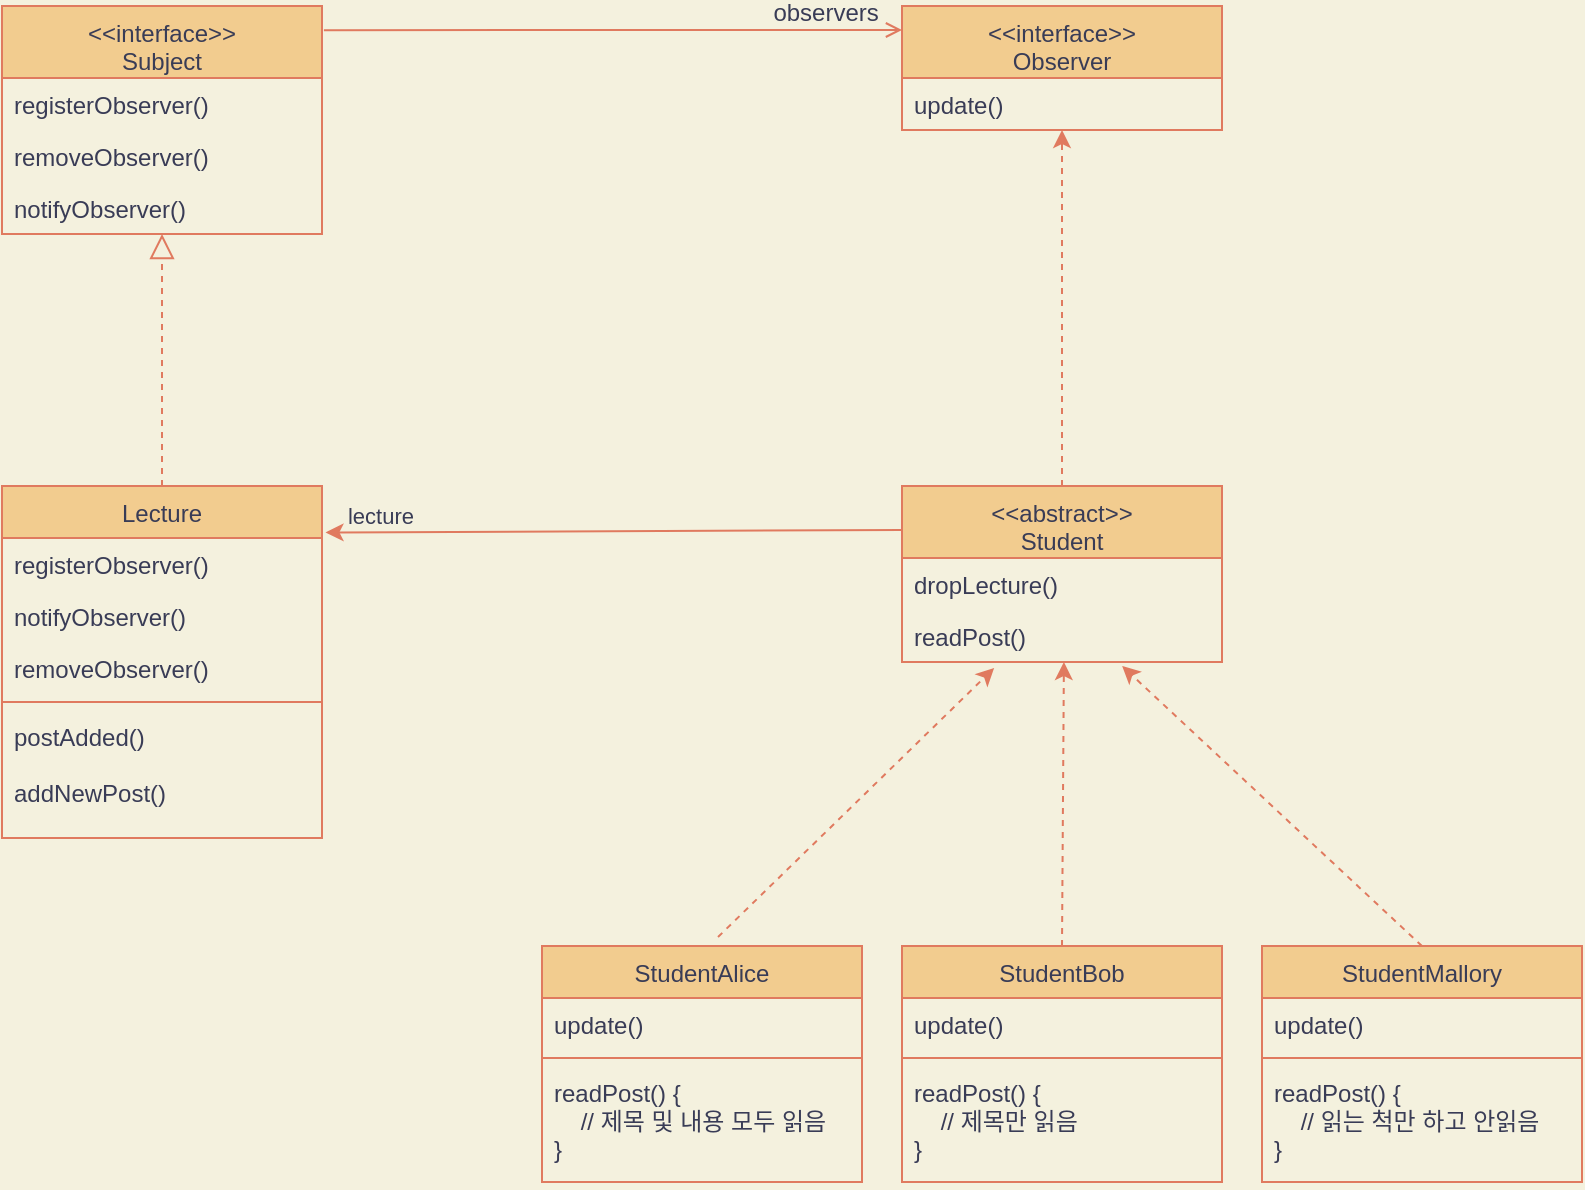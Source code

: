 <mxfile>
    <diagram id="C5RBs43oDa-KdzZeNtuy" name="op1">
        <mxGraphModel dx="1116" dy="828" grid="1" gridSize="20" guides="1" tooltips="1" connect="1" arrows="1" fold="1" page="1" pageScale="1" pageWidth="1169" pageHeight="827" background="#F4F1DE" math="0" shadow="0">
            <root>
                <mxCell id="WIyWlLk6GJQsqaUBKTNV-0"/>
                <mxCell id="WIyWlLk6GJQsqaUBKTNV-1" parent="WIyWlLk6GJQsqaUBKTNV-0"/>
                <mxCell id="zkfFHV4jXpPFQw0GAbJ--0" value="&lt;&lt;interface&gt;&gt;&#10;Subject" style="swimlane;fontStyle=0;align=center;verticalAlign=top;childLayout=stackLayout;horizontal=1;startSize=36;horizontalStack=0;resizeParent=1;resizeLast=0;collapsible=1;marginBottom=0;shadow=0;strokeWidth=1;fillColor=#F2CC8F;strokeColor=#E07A5F;fontColor=#393C56;" parent="WIyWlLk6GJQsqaUBKTNV-1" vertex="1">
                    <mxGeometry x="190" y="124" width="160" height="114" as="geometry">
                        <mxRectangle x="230" y="140" width="160" height="26" as="alternateBounds"/>
                    </mxGeometry>
                </mxCell>
                <mxCell id="zkfFHV4jXpPFQw0GAbJ--1" value="registerObserver()" style="text;align=left;verticalAlign=top;spacingLeft=4;spacingRight=4;overflow=hidden;rotatable=0;points=[[0,0.5],[1,0.5]];portConstraint=eastwest;fontColor=#393C56;" parent="zkfFHV4jXpPFQw0GAbJ--0" vertex="1">
                    <mxGeometry y="36" width="160" height="26" as="geometry"/>
                </mxCell>
                <mxCell id="zkfFHV4jXpPFQw0GAbJ--2" value="removeObserver()" style="text;align=left;verticalAlign=top;spacingLeft=4;spacingRight=4;overflow=hidden;rotatable=0;points=[[0,0.5],[1,0.5]];portConstraint=eastwest;shadow=0;html=0;fontColor=#393C56;" parent="zkfFHV4jXpPFQw0GAbJ--0" vertex="1">
                    <mxGeometry y="62" width="160" height="26" as="geometry"/>
                </mxCell>
                <mxCell id="zkfFHV4jXpPFQw0GAbJ--3" value="notifyObserver()" style="text;align=left;verticalAlign=top;spacingLeft=4;spacingRight=4;overflow=hidden;rotatable=0;points=[[0,0.5],[1,0.5]];portConstraint=eastwest;shadow=0;html=0;fontColor=#393C56;" parent="zkfFHV4jXpPFQw0GAbJ--0" vertex="1">
                    <mxGeometry y="88" width="160" height="26" as="geometry"/>
                </mxCell>
                <mxCell id="zkfFHV4jXpPFQw0GAbJ--6" value="Lecture" style="swimlane;fontStyle=0;align=center;verticalAlign=top;childLayout=stackLayout;horizontal=1;startSize=26;horizontalStack=0;resizeParent=1;resizeLast=0;collapsible=1;marginBottom=0;shadow=0;strokeWidth=1;fillColor=#F2CC8F;strokeColor=#E07A5F;fontColor=#393C56;" parent="WIyWlLk6GJQsqaUBKTNV-1" vertex="1">
                    <mxGeometry x="190" y="364" width="160" height="176" as="geometry">
                        <mxRectangle x="120" y="360" width="160" height="26" as="alternateBounds"/>
                    </mxGeometry>
                </mxCell>
                <mxCell id="6" value="registerObserver()" style="text;align=left;verticalAlign=top;spacingLeft=4;spacingRight=4;overflow=hidden;rotatable=0;points=[[0,0.5],[1,0.5]];portConstraint=eastwest;fontColor=#393C56;" parent="zkfFHV4jXpPFQw0GAbJ--6" vertex="1">
                    <mxGeometry y="26" width="160" height="26" as="geometry"/>
                </mxCell>
                <mxCell id="8" value="notifyObserver()" style="text;align=left;verticalAlign=top;spacingLeft=4;spacingRight=4;overflow=hidden;rotatable=0;points=[[0,0.5],[1,0.5]];portConstraint=eastwest;shadow=0;html=0;fontColor=#393C56;" parent="zkfFHV4jXpPFQw0GAbJ--6" vertex="1">
                    <mxGeometry y="52" width="160" height="26" as="geometry"/>
                </mxCell>
                <mxCell id="7" value="removeObserver()" style="text;align=left;verticalAlign=top;spacingLeft=4;spacingRight=4;overflow=hidden;rotatable=0;points=[[0,0.5],[1,0.5]];portConstraint=eastwest;shadow=0;html=0;fontColor=#393C56;" parent="zkfFHV4jXpPFQw0GAbJ--6" vertex="1">
                    <mxGeometry y="78" width="160" height="26" as="geometry"/>
                </mxCell>
                <mxCell id="9" value="" style="line;html=1;strokeWidth=1;align=left;verticalAlign=middle;spacingTop=-1;spacingLeft=3;spacingRight=3;rotatable=0;labelPosition=right;points=[];portConstraint=eastwest;labelBackgroundColor=#F4F1DE;fillColor=#F2CC8F;strokeColor=#E07A5F;fontColor=#393C56;" parent="zkfFHV4jXpPFQw0GAbJ--6" vertex="1">
                    <mxGeometry y="104" width="160" height="8" as="geometry"/>
                </mxCell>
                <mxCell id="zkfFHV4jXpPFQw0GAbJ--8" value="postAdded()" style="text;align=left;verticalAlign=top;spacingLeft=4;spacingRight=4;overflow=hidden;rotatable=0;points=[[0,0.5],[1,0.5]];portConstraint=eastwest;shadow=0;html=0;fontColor=#393C56;" parent="zkfFHV4jXpPFQw0GAbJ--6" vertex="1">
                    <mxGeometry y="112" width="160" height="28" as="geometry"/>
                </mxCell>
                <mxCell id="zkfFHV4jXpPFQw0GAbJ--7" value="addNewPost()" style="text;align=left;verticalAlign=top;spacingLeft=4;spacingRight=4;overflow=hidden;rotatable=0;points=[[0,0.5],[1,0.5]];portConstraint=eastwest;fontColor=#393C56;" parent="zkfFHV4jXpPFQw0GAbJ--6" vertex="1">
                    <mxGeometry y="140" width="160" height="26" as="geometry"/>
                </mxCell>
                <mxCell id="zkfFHV4jXpPFQw0GAbJ--12" value="" style="endArrow=block;endSize=10;endFill=0;shadow=0;strokeWidth=1;edgeStyle=elbowEdgeStyle;elbow=vertical;dashed=1;labelBackgroundColor=#F4F1DE;strokeColor=#E07A5F;fontColor=#393C56;" parent="WIyWlLk6GJQsqaUBKTNV-1" source="zkfFHV4jXpPFQw0GAbJ--6" target="zkfFHV4jXpPFQw0GAbJ--0" edge="1">
                    <mxGeometry width="160" relative="1" as="geometry">
                        <mxPoint x="170" y="207" as="sourcePoint"/>
                        <mxPoint x="170" y="207" as="targetPoint"/>
                    </mxGeometry>
                </mxCell>
                <mxCell id="zkfFHV4jXpPFQw0GAbJ--17" value="&lt;&lt;interface&gt;&gt;&#10;Observer" style="swimlane;fontStyle=0;align=center;verticalAlign=top;childLayout=stackLayout;horizontal=1;startSize=36;horizontalStack=0;resizeParent=1;resizeLast=0;collapsible=1;marginBottom=0;shadow=0;strokeWidth=1;fillColor=#F2CC8F;strokeColor=#E07A5F;fontColor=#393C56;" parent="WIyWlLk6GJQsqaUBKTNV-1" vertex="1">
                    <mxGeometry x="640" y="124" width="160" height="62" as="geometry">
                        <mxRectangle x="550" y="140" width="160" height="26" as="alternateBounds"/>
                    </mxGeometry>
                </mxCell>
                <mxCell id="zkfFHV4jXpPFQw0GAbJ--18" value="update()" style="text;align=left;verticalAlign=top;spacingLeft=4;spacingRight=4;overflow=hidden;rotatable=0;points=[[0,0.5],[1,0.5]];portConstraint=eastwest;fontColor=#393C56;" parent="zkfFHV4jXpPFQw0GAbJ--17" vertex="1">
                    <mxGeometry y="36" width="160" height="26" as="geometry"/>
                </mxCell>
                <mxCell id="zkfFHV4jXpPFQw0GAbJ--26" value="" style="endArrow=open;shadow=0;strokeWidth=1;endFill=1;edgeStyle=elbowEdgeStyle;elbow=vertical;exitX=1.006;exitY=0.106;exitDx=0;exitDy=0;exitPerimeter=0;labelBackgroundColor=#F4F1DE;strokeColor=#E07A5F;fontColor=#393C56;" parent="WIyWlLk6GJQsqaUBKTNV-1" source="zkfFHV4jXpPFQw0GAbJ--0" target="zkfFHV4jXpPFQw0GAbJ--17" edge="1">
                    <mxGeometry x="0.5" y="41" relative="1" as="geometry">
                        <mxPoint x="231" y="144" as="sourcePoint"/>
                        <mxPoint x="390" y="196" as="targetPoint"/>
                        <mxPoint x="-40" y="32" as="offset"/>
                    </mxGeometry>
                </mxCell>
                <mxCell id="zkfFHV4jXpPFQw0GAbJ--28" value="observers" style="resizable=0;align=right;verticalAlign=bottom;labelBackgroundColor=none;fontSize=12;fillColor=#F2CC8F;strokeColor=#E07A5F;fontColor=#393C56;" parent="zkfFHV4jXpPFQw0GAbJ--26" connectable="0" vertex="1">
                    <mxGeometry x="1" relative="1" as="geometry">
                        <mxPoint x="-10" as="offset"/>
                    </mxGeometry>
                </mxCell>
                <mxCell id="12" value="&lt;&lt;abstract&gt;&gt;&#10;Student" style="swimlane;fontStyle=0;align=center;verticalAlign=top;childLayout=stackLayout;horizontal=1;startSize=36;horizontalStack=0;resizeParent=1;resizeLast=0;collapsible=1;marginBottom=0;shadow=0;strokeWidth=1;fillColor=#F2CC8F;strokeColor=#E07A5F;fontColor=#393C56;" parent="WIyWlLk6GJQsqaUBKTNV-1" vertex="1">
                    <mxGeometry x="640" y="364" width="160" height="88" as="geometry">
                        <mxRectangle x="550" y="140" width="160" height="26" as="alternateBounds"/>
                    </mxGeometry>
                </mxCell>
                <mxCell id="13" value="dropLecture()" style="text;align=left;verticalAlign=top;spacingLeft=4;spacingRight=4;overflow=hidden;rotatable=0;points=[[0,0.5],[1,0.5]];portConstraint=eastwest;fontColor=#393C56;" parent="12" vertex="1">
                    <mxGeometry y="36" width="160" height="26" as="geometry"/>
                </mxCell>
                <mxCell id="19" value="readPost()" style="text;align=left;verticalAlign=top;spacingLeft=4;spacingRight=4;overflow=hidden;rotatable=0;points=[[0,0.5],[1,0.5]];portConstraint=eastwest;fontColor=#393C56;" parent="12" vertex="1">
                    <mxGeometry y="62" width="160" height="26" as="geometry"/>
                </mxCell>
                <mxCell id="18" value="" style="endArrow=classic;html=1;exitX=0.5;exitY=0;exitDx=0;exitDy=0;dashed=1;labelBackgroundColor=#F4F1DE;strokeColor=#E07A5F;fontColor=#393C56;" parent="WIyWlLk6GJQsqaUBKTNV-1" source="12" target="zkfFHV4jXpPFQw0GAbJ--18" edge="1">
                    <mxGeometry width="50" height="50" relative="1" as="geometry">
                        <mxPoint x="510" y="434" as="sourcePoint"/>
                        <mxPoint x="550" y="384" as="targetPoint"/>
                    </mxGeometry>
                </mxCell>
                <mxCell id="20" value="StudentBob" style="swimlane;fontStyle=0;align=center;verticalAlign=top;childLayout=stackLayout;horizontal=1;startSize=26;horizontalStack=0;resizeParent=1;resizeLast=0;collapsible=1;marginBottom=0;shadow=0;strokeWidth=1;fillColor=#F2CC8F;strokeColor=#E07A5F;fontColor=#393C56;" parent="WIyWlLk6GJQsqaUBKTNV-1" vertex="1">
                    <mxGeometry x="640" y="594" width="160" height="118" as="geometry">
                        <mxRectangle x="550" y="140" width="160" height="26" as="alternateBounds"/>
                    </mxGeometry>
                </mxCell>
                <mxCell id="21" value="update()" style="text;align=left;verticalAlign=top;spacingLeft=4;spacingRight=4;overflow=hidden;rotatable=0;points=[[0,0.5],[1,0.5]];portConstraint=eastwest;fontColor=#393C56;" parent="20" vertex="1">
                    <mxGeometry y="26" width="160" height="26" as="geometry"/>
                </mxCell>
                <mxCell id="ek2UGgpGjRStzFi7qlnH-37" value="" style="line;html=1;strokeWidth=1;align=left;verticalAlign=middle;spacingTop=-1;spacingLeft=3;spacingRight=3;rotatable=0;labelPosition=right;points=[];portConstraint=eastwest;labelBackgroundColor=#F4F1DE;fillColor=#F2CC8F;strokeColor=#E07A5F;fontColor=#393C56;" parent="20" vertex="1">
                    <mxGeometry y="52" width="160" height="8" as="geometry"/>
                </mxCell>
                <mxCell id="22" value="readPost() {&#10;    // 제목만 읽음&#10;}" style="text;align=left;verticalAlign=top;spacingLeft=4;spacingRight=4;overflow=hidden;rotatable=0;points=[[0,0.5],[1,0.5]];portConstraint=eastwest;fontColor=#393C56;" parent="20" vertex="1">
                    <mxGeometry y="60" width="160" height="58" as="geometry"/>
                </mxCell>
                <mxCell id="23" value="StudentAlice" style="swimlane;fontStyle=0;align=center;verticalAlign=top;childLayout=stackLayout;horizontal=1;startSize=26;horizontalStack=0;resizeParent=1;resizeLast=0;collapsible=1;marginBottom=0;shadow=0;strokeWidth=1;fillColor=#F2CC8F;strokeColor=#E07A5F;fontColor=#393C56;" parent="WIyWlLk6GJQsqaUBKTNV-1" vertex="1">
                    <mxGeometry x="460" y="594" width="160" height="118" as="geometry">
                        <mxRectangle x="550" y="140" width="160" height="26" as="alternateBounds"/>
                    </mxGeometry>
                </mxCell>
                <mxCell id="24" value="update()" style="text;align=left;verticalAlign=top;spacingLeft=4;spacingRight=4;overflow=hidden;rotatable=0;points=[[0,0.5],[1,0.5]];portConstraint=eastwest;fontColor=#393C56;" parent="23" vertex="1">
                    <mxGeometry y="26" width="160" height="26" as="geometry"/>
                </mxCell>
                <mxCell id="ek2UGgpGjRStzFi7qlnH-36" value="" style="line;html=1;strokeWidth=1;align=left;verticalAlign=middle;spacingTop=-1;spacingLeft=3;spacingRight=3;rotatable=0;labelPosition=right;points=[];portConstraint=eastwest;labelBackgroundColor=#F4F1DE;fillColor=#F2CC8F;strokeColor=#E07A5F;fontColor=#393C56;" parent="23" vertex="1">
                    <mxGeometry y="52" width="160" height="8" as="geometry"/>
                </mxCell>
                <mxCell id="25" value="readPost() {&#10;    // 제목 및 내용 모두 읽음&#10;}" style="text;align=left;verticalAlign=top;spacingLeft=4;spacingRight=4;overflow=hidden;rotatable=0;points=[[0,0.5],[1,0.5]];portConstraint=eastwest;fontColor=#393C56;" parent="23" vertex="1">
                    <mxGeometry y="60" width="160" height="58" as="geometry"/>
                </mxCell>
                <mxCell id="26" value="StudentMallory" style="swimlane;fontStyle=0;align=center;verticalAlign=top;childLayout=stackLayout;horizontal=1;startSize=26;horizontalStack=0;resizeParent=1;resizeLast=0;collapsible=1;marginBottom=0;shadow=0;strokeWidth=1;fillColor=#F2CC8F;strokeColor=#E07A5F;fontColor=#393C56;" parent="WIyWlLk6GJQsqaUBKTNV-1" vertex="1">
                    <mxGeometry x="820" y="594" width="160" height="118" as="geometry">
                        <mxRectangle x="550" y="140" width="160" height="26" as="alternateBounds"/>
                    </mxGeometry>
                </mxCell>
                <mxCell id="27" value="update()" style="text;align=left;verticalAlign=top;spacingLeft=4;spacingRight=4;overflow=hidden;rotatable=0;points=[[0,0.5],[1,0.5]];portConstraint=eastwest;fontColor=#393C56;" parent="26" vertex="1">
                    <mxGeometry y="26" width="160" height="26" as="geometry"/>
                </mxCell>
                <mxCell id="ek2UGgpGjRStzFi7qlnH-38" value="" style="line;html=1;strokeWidth=1;align=left;verticalAlign=middle;spacingTop=-1;spacingLeft=3;spacingRight=3;rotatable=0;labelPosition=right;points=[];portConstraint=eastwest;labelBackgroundColor=#F4F1DE;fillColor=#F2CC8F;strokeColor=#E07A5F;fontColor=#393C56;" parent="26" vertex="1">
                    <mxGeometry y="52" width="160" height="8" as="geometry"/>
                </mxCell>
                <mxCell id="28" value="readPost() {&#10;    // 읽는 척만 하고 안읽음&#10;}" style="text;align=left;verticalAlign=top;spacingLeft=4;spacingRight=4;overflow=hidden;rotatable=0;points=[[0,0.5],[1,0.5]];portConstraint=eastwest;fontColor=#393C56;" parent="26" vertex="1">
                    <mxGeometry y="60" width="160" height="58" as="geometry"/>
                </mxCell>
                <mxCell id="29" value="" style="endArrow=classic;html=1;exitX=0.55;exitY=-0.038;exitDx=0;exitDy=0;dashed=1;entryX=0.288;entryY=1.115;entryDx=0;entryDy=0;entryPerimeter=0;exitPerimeter=0;labelBackgroundColor=#F4F1DE;strokeColor=#E07A5F;fontColor=#393C56;" parent="WIyWlLk6GJQsqaUBKTNV-1" source="23" target="19" edge="1">
                    <mxGeometry width="50" height="50" relative="1" as="geometry">
                        <mxPoint x="730" y="238" as="sourcePoint"/>
                        <mxPoint x="730" y="186" as="targetPoint"/>
                    </mxGeometry>
                </mxCell>
                <mxCell id="30" value="" style="endArrow=classic;html=1;exitX=0.5;exitY=0;exitDx=0;exitDy=0;dashed=1;entryX=0.506;entryY=1;entryDx=0;entryDy=0;entryPerimeter=0;labelBackgroundColor=#F4F1DE;strokeColor=#E07A5F;fontColor=#393C56;" parent="WIyWlLk6GJQsqaUBKTNV-1" source="20" target="19" edge="1">
                    <mxGeometry width="50" height="50" relative="1" as="geometry">
                        <mxPoint x="558" y="401.036" as="sourcePoint"/>
                        <mxPoint x="710" y="354" as="targetPoint"/>
                    </mxGeometry>
                </mxCell>
                <mxCell id="31" value="" style="endArrow=classic;html=1;exitX=0.5;exitY=0;exitDx=0;exitDy=0;dashed=1;entryX=0.688;entryY=1.077;entryDx=0;entryDy=0;entryPerimeter=0;labelBackgroundColor=#F4F1DE;strokeColor=#E07A5F;fontColor=#393C56;" parent="WIyWlLk6GJQsqaUBKTNV-1" source="26" target="19" edge="1">
                    <mxGeometry width="50" height="50" relative="1" as="geometry">
                        <mxPoint x="730" y="393.996" as="sourcePoint"/>
                        <mxPoint x="868.08" y="311.95" as="targetPoint"/>
                    </mxGeometry>
                </mxCell>
                <mxCell id="36" value="lecture" style="endArrow=classic;html=1;exitX=0;exitY=0.25;exitDx=0;exitDy=0;entryX=1.011;entryY=0.132;entryDx=0;entryDy=0;entryPerimeter=0;labelBackgroundColor=#F4F1DE;strokeColor=#E07A5F;fontColor=#393C56;" parent="WIyWlLk6GJQsqaUBKTNV-1" source="12" target="zkfFHV4jXpPFQw0GAbJ--6" edge="1">
                    <mxGeometry x="0.812" y="-8" width="50" height="50" relative="1" as="geometry">
                        <mxPoint x="515" y="414" as="sourcePoint"/>
                        <mxPoint x="400" y="384" as="targetPoint"/>
                        <mxPoint as="offset"/>
                    </mxGeometry>
                </mxCell>
            </root>
        </mxGraphModel>
    </diagram>
    <diagram id="BtEI4iAultIYuXnvLnr5" name="op2">
        <mxGraphModel dx="1116" dy="828" grid="1" gridSize="20" guides="1" tooltips="1" connect="1" arrows="1" fold="1" page="1" pageScale="1" pageWidth="1169" pageHeight="827" background="#F4F1DE" math="0" shadow="0">
            <root>
                <mxCell id="YBCZdcRhZ_f7jCjPwHEH-0"/>
                <mxCell id="YBCZdcRhZ_f7jCjPwHEH-1" parent="YBCZdcRhZ_f7jCjPwHEH-0"/>
                <mxCell id="bU1tPg2YoFCti1Te3YLf-0" value="&lt;&lt;interface&gt;&gt;&#10;Subject" style="swimlane;fontStyle=0;align=center;verticalAlign=top;childLayout=stackLayout;horizontal=1;startSize=36;horizontalStack=0;resizeParent=1;resizeLast=0;collapsible=1;marginBottom=0;rounded=0;shadow=0;strokeWidth=1;fillColor=#F2CC8F;strokeColor=#E07A5F;fontColor=#393C56;" parent="YBCZdcRhZ_f7jCjPwHEH-1" vertex="1">
                    <mxGeometry x="280" y="224" width="160" height="114" as="geometry">
                        <mxRectangle x="230" y="140" width="160" height="26" as="alternateBounds"/>
                    </mxGeometry>
                </mxCell>
                <mxCell id="bU1tPg2YoFCti1Te3YLf-1" value="registerObserver()" style="text;align=left;verticalAlign=top;spacingLeft=4;spacingRight=4;overflow=hidden;rotatable=0;points=[[0,0.5],[1,0.5]];portConstraint=eastwest;fontColor=#393C56;" parent="bU1tPg2YoFCti1Te3YLf-0" vertex="1">
                    <mxGeometry y="36" width="160" height="26" as="geometry"/>
                </mxCell>
                <mxCell id="bU1tPg2YoFCti1Te3YLf-2" value="removeObserver()" style="text;align=left;verticalAlign=top;spacingLeft=4;spacingRight=4;overflow=hidden;rotatable=0;points=[[0,0.5],[1,0.5]];portConstraint=eastwest;rounded=0;shadow=0;html=0;fontColor=#393C56;" parent="bU1tPg2YoFCti1Te3YLf-0" vertex="1">
                    <mxGeometry y="62" width="160" height="26" as="geometry"/>
                </mxCell>
                <mxCell id="bU1tPg2YoFCti1Te3YLf-3" value="notifyObserver()" style="text;align=left;verticalAlign=top;spacingLeft=4;spacingRight=4;overflow=hidden;rotatable=0;points=[[0,0.5],[1,0.5]];portConstraint=eastwest;rounded=0;shadow=0;html=0;fontColor=#393C56;" parent="bU1tPg2YoFCti1Te3YLf-0" vertex="1">
                    <mxGeometry y="88" width="160" height="26" as="geometry"/>
                </mxCell>
                <mxCell id="bU1tPg2YoFCti1Te3YLf-4" value="Store" style="swimlane;fontStyle=0;align=center;verticalAlign=top;childLayout=stackLayout;horizontal=1;startSize=26;horizontalStack=0;resizeParent=1;resizeLast=0;collapsible=1;marginBottom=0;rounded=0;shadow=0;strokeWidth=1;fillColor=#F2CC8F;strokeColor=#E07A5F;fontColor=#393C56;" parent="YBCZdcRhZ_f7jCjPwHEH-1" vertex="1">
                    <mxGeometry x="280" y="464" width="160" height="140" as="geometry">
                        <mxRectangle x="120" y="360" width="160" height="26" as="alternateBounds"/>
                    </mxGeometry>
                </mxCell>
                <mxCell id="bU1tPg2YoFCti1Te3YLf-5" value="registerObserver()" style="text;align=left;verticalAlign=top;spacingLeft=4;spacingRight=4;overflow=hidden;rotatable=0;points=[[0,0.5],[1,0.5]];portConstraint=eastwest;fontColor=#393C56;" parent="bU1tPg2YoFCti1Te3YLf-4" vertex="1">
                    <mxGeometry y="26" width="160" height="26" as="geometry"/>
                </mxCell>
                <mxCell id="bU1tPg2YoFCti1Te3YLf-6" value="notifyObserver()" style="text;align=left;verticalAlign=top;spacingLeft=4;spacingRight=4;overflow=hidden;rotatable=0;points=[[0,0.5],[1,0.5]];portConstraint=eastwest;rounded=0;shadow=0;html=0;fontColor=#393C56;" parent="bU1tPg2YoFCti1Te3YLf-4" vertex="1">
                    <mxGeometry y="52" width="160" height="26" as="geometry"/>
                </mxCell>
                <mxCell id="bU1tPg2YoFCti1Te3YLf-7" value="removeObserver()" style="text;align=left;verticalAlign=top;spacingLeft=4;spacingRight=4;overflow=hidden;rotatable=0;points=[[0,0.5],[1,0.5]];portConstraint=eastwest;rounded=0;shadow=0;html=0;fontColor=#393C56;" parent="bU1tPg2YoFCti1Te3YLf-4" vertex="1">
                    <mxGeometry y="78" width="160" height="26" as="geometry"/>
                </mxCell>
                <mxCell id="bU1tPg2YoFCti1Te3YLf-8" value="" style="line;html=1;strokeWidth=1;align=left;verticalAlign=middle;spacingTop=-1;spacingLeft=3;spacingRight=3;rotatable=0;labelPosition=right;points=[];portConstraint=eastwest;labelBackgroundColor=#F4F1DE;fillColor=#F2CC8F;strokeColor=#E07A5F;fontColor=#393C56;" parent="bU1tPg2YoFCti1Te3YLf-4" vertex="1">
                    <mxGeometry y="104" width="160" height="8" as="geometry"/>
                </mxCell>
                <mxCell id="bU1tPg2YoFCti1Te3YLf-9" value="enterCustomer()" style="text;align=left;verticalAlign=top;spacingLeft=4;spacingRight=4;overflow=hidden;rotatable=0;points=[[0,0.5],[1,0.5]];portConstraint=eastwest;rounded=0;shadow=0;html=0;fontColor=#393C56;" parent="bU1tPg2YoFCti1Te3YLf-4" vertex="1">
                    <mxGeometry y="112" width="160" height="28" as="geometry"/>
                </mxCell>
                <mxCell id="bU1tPg2YoFCti1Te3YLf-14" value="" style="endArrow=block;endSize=10;endFill=0;shadow=0;strokeWidth=1;rounded=0;edgeStyle=elbowEdgeStyle;elbow=vertical;dashed=1;labelBackgroundColor=#F4F1DE;strokeColor=#E07A5F;fontColor=#393C56;" parent="YBCZdcRhZ_f7jCjPwHEH-1" source="bU1tPg2YoFCti1Te3YLf-4" target="bU1tPg2YoFCti1Te3YLf-0" edge="1">
                    <mxGeometry width="160" relative="1" as="geometry">
                        <mxPoint x="260" y="307" as="sourcePoint"/>
                        <mxPoint x="260" y="307" as="targetPoint"/>
                    </mxGeometry>
                </mxCell>
                <mxCell id="bU1tPg2YoFCti1Te3YLf-15" value="&lt;&lt;interface&gt;&gt;&#10;Observer" style="swimlane;fontStyle=0;align=center;verticalAlign=top;childLayout=stackLayout;horizontal=1;startSize=36;horizontalStack=0;resizeParent=1;resizeLast=0;collapsible=1;marginBottom=0;rounded=0;shadow=0;strokeWidth=1;fillColor=#F2CC8F;strokeColor=#E07A5F;fontColor=#393C56;" parent="YBCZdcRhZ_f7jCjPwHEH-1" vertex="1">
                    <mxGeometry x="730" y="224" width="160" height="62" as="geometry">
                        <mxRectangle x="550" y="140" width="160" height="26" as="alternateBounds"/>
                    </mxGeometry>
                </mxCell>
                <mxCell id="bU1tPg2YoFCti1Te3YLf-16" value="update()" style="text;align=left;verticalAlign=top;spacingLeft=4;spacingRight=4;overflow=hidden;rotatable=0;points=[[0,0.5],[1,0.5]];portConstraint=eastwest;fontColor=#393C56;" parent="bU1tPg2YoFCti1Te3YLf-15" vertex="1">
                    <mxGeometry y="36" width="160" height="26" as="geometry"/>
                </mxCell>
                <mxCell id="bU1tPg2YoFCti1Te3YLf-17" value="" style="endArrow=open;shadow=0;strokeWidth=1;rounded=0;endFill=1;edgeStyle=elbowEdgeStyle;elbow=vertical;exitX=1.006;exitY=0.106;exitDx=0;exitDy=0;exitPerimeter=0;labelBackgroundColor=#F4F1DE;strokeColor=#E07A5F;fontColor=#393C56;" parent="YBCZdcRhZ_f7jCjPwHEH-1" source="bU1tPg2YoFCti1Te3YLf-0" target="bU1tPg2YoFCti1Te3YLf-15" edge="1">
                    <mxGeometry x="0.5" y="41" relative="1" as="geometry">
                        <mxPoint x="321" y="244" as="sourcePoint"/>
                        <mxPoint x="480" y="296" as="targetPoint"/>
                        <mxPoint x="-40" y="32" as="offset"/>
                    </mxGeometry>
                </mxCell>
                <mxCell id="bU1tPg2YoFCti1Te3YLf-18" value="observers" style="resizable=0;align=right;verticalAlign=bottom;labelBackgroundColor=none;fontSize=12;fillColor=#F2CC8F;strokeColor=#E07A5F;fontColor=#393C56;" parent="bU1tPg2YoFCti1Te3YLf-17" connectable="0" vertex="1">
                    <mxGeometry x="1" relative="1" as="geometry">
                        <mxPoint x="-10" as="offset"/>
                    </mxGeometry>
                </mxCell>
                <mxCell id="bU1tPg2YoFCti1Te3YLf-19" value="Customer" style="swimlane;fontStyle=0;align=center;verticalAlign=top;childLayout=stackLayout;horizontal=1;startSize=26;horizontalStack=0;resizeParent=1;resizeLast=0;collapsible=1;marginBottom=0;rounded=0;shadow=0;strokeWidth=1;fillColor=#F2CC8F;strokeColor=#E07A5F;fontColor=#393C56;" parent="YBCZdcRhZ_f7jCjPwHEH-1" vertex="1">
                    <mxGeometry x="730" y="464" width="160" height="86" as="geometry">
                        <mxRectangle x="550" y="140" width="160" height="26" as="alternateBounds"/>
                    </mxGeometry>
                </mxCell>
                <mxCell id="bU1tPg2YoFCti1Te3YLf-20" value="update()" style="text;align=left;verticalAlign=top;spacingLeft=4;spacingRight=4;overflow=hidden;rotatable=0;points=[[0,0.5],[1,0.5]];portConstraint=eastwest;fontColor=#393C56;" parent="bU1tPg2YoFCti1Te3YLf-19" vertex="1">
                    <mxGeometry y="26" width="160" height="26" as="geometry"/>
                </mxCell>
                <mxCell id="yV30AqQBoeMvUeNBzkMe-0" value="" style="line;html=1;strokeWidth=1;align=left;verticalAlign=middle;spacingTop=-1;spacingLeft=3;spacingRight=3;rotatable=0;labelPosition=right;points=[];portConstraint=eastwest;labelBackgroundColor=#F4F1DE;fillColor=#F2CC8F;strokeColor=#E07A5F;fontColor=#393C56;" parent="bU1tPg2YoFCti1Te3YLf-19" vertex="1">
                    <mxGeometry y="52" width="160" height="8" as="geometry"/>
                </mxCell>
                <mxCell id="bU1tPg2YoFCti1Te3YLf-21" value="leave()" style="text;align=left;verticalAlign=top;spacingLeft=4;spacingRight=4;overflow=hidden;rotatable=0;points=[[0,0.5],[1,0.5]];portConstraint=eastwest;fontColor=#393C56;" parent="bU1tPg2YoFCti1Te3YLf-19" vertex="1">
                    <mxGeometry y="60" width="160" height="26" as="geometry"/>
                </mxCell>
                <mxCell id="bU1tPg2YoFCti1Te3YLf-22" value="" style="endArrow=classic;html=1;exitX=0.5;exitY=0;exitDx=0;exitDy=0;dashed=1;labelBackgroundColor=#F4F1DE;strokeColor=#E07A5F;fontColor=#393C56;" parent="YBCZdcRhZ_f7jCjPwHEH-1" source="bU1tPg2YoFCti1Te3YLf-19" target="bU1tPg2YoFCti1Te3YLf-16" edge="1">
                    <mxGeometry width="50" height="50" relative="1" as="geometry">
                        <mxPoint x="600" y="534" as="sourcePoint"/>
                        <mxPoint x="640" y="484" as="targetPoint"/>
                    </mxGeometry>
                </mxCell>
                <mxCell id="bU1tPg2YoFCti1Te3YLf-35" value="store" style="endArrow=classic;html=1;exitX=0;exitY=0.25;exitDx=0;exitDy=0;entryX=1.011;entryY=-0.154;entryDx=0;entryDy=0;entryPerimeter=0;labelBackgroundColor=#F4F1DE;strokeColor=#E07A5F;fontColor=#393C56;" parent="YBCZdcRhZ_f7jCjPwHEH-1" source="bU1tPg2YoFCti1Te3YLf-19" target="bU1tPg2YoFCti1Te3YLf-5" edge="1">
                    <mxGeometry x="0.812" y="-8" width="50" height="50" relative="1" as="geometry">
                        <mxPoint x="605" y="514" as="sourcePoint"/>
                        <mxPoint x="550" y="503" as="targetPoint"/>
                        <mxPoint as="offset"/>
                    </mxGeometry>
                </mxCell>
            </root>
        </mxGraphModel>
    </diagram>
    <diagram id="94dkFkkVl1nu_RTFgs4r" name="op3">
        <mxGraphModel dx="1116" dy="828" grid="1" gridSize="20" guides="1" tooltips="1" connect="1" arrows="1" fold="1" page="1" pageScale="1" pageWidth="1169" pageHeight="827" background="#F4F1DE" math="0" shadow="0">
            <root>
                <mxCell id="nGjl42E726yRRJJ6nhOr-0"/>
                <mxCell id="nGjl42E726yRRJJ6nhOr-1" parent="nGjl42E726yRRJJ6nhOr-0"/>
                <mxCell id="61t4jp_DwjYqJdR4OfT4-0" value="&lt;&lt;interface&gt;&gt;&#10;Subject" style="swimlane;fontStyle=0;align=center;verticalAlign=top;childLayout=stackLayout;horizontal=1;startSize=36;horizontalStack=0;resizeParent=1;resizeLast=0;collapsible=1;marginBottom=0;rounded=0;shadow=0;strokeWidth=1;fillColor=#F2CC8F;strokeColor=#E07A5F;fontColor=#393C56;" parent="nGjl42E726yRRJJ6nhOr-1" vertex="1">
                    <mxGeometry x="265" y="85" width="140" height="114" as="geometry">
                        <mxRectangle x="230" y="140" width="160" height="26" as="alternateBounds"/>
                    </mxGeometry>
                </mxCell>
                <mxCell id="61t4jp_DwjYqJdR4OfT4-1" value="registerObserver()" style="text;align=left;verticalAlign=top;spacingLeft=4;spacingRight=4;overflow=hidden;rotatable=0;points=[[0,0.5],[1,0.5]];portConstraint=eastwest;fontColor=#393C56;" parent="61t4jp_DwjYqJdR4OfT4-0" vertex="1">
                    <mxGeometry y="36" width="140" height="26" as="geometry"/>
                </mxCell>
                <mxCell id="61t4jp_DwjYqJdR4OfT4-2" value="removeObserver()" style="text;align=left;verticalAlign=top;spacingLeft=4;spacingRight=4;overflow=hidden;rotatable=0;points=[[0,0.5],[1,0.5]];portConstraint=eastwest;rounded=0;shadow=0;html=0;fontColor=#393C56;" parent="61t4jp_DwjYqJdR4OfT4-0" vertex="1">
                    <mxGeometry y="62" width="140" height="26" as="geometry"/>
                </mxCell>
                <mxCell id="61t4jp_DwjYqJdR4OfT4-3" value="notifyObserver()" style="text;align=left;verticalAlign=top;spacingLeft=4;spacingRight=4;overflow=hidden;rotatable=0;points=[[0,0.5],[1,0.5]];portConstraint=eastwest;rounded=0;shadow=0;html=0;fontColor=#393C56;" parent="61t4jp_DwjYqJdR4OfT4-0" vertex="1">
                    <mxGeometry y="88" width="140" height="26" as="geometry"/>
                </mxCell>
                <mxCell id="2u996zMzVJoHhH1bRpaP-47" style="edgeStyle=none;rounded=1;orthogonalLoop=1;jettySize=auto;html=1;exitX=0.75;exitY=0;exitDx=0;exitDy=0;dashed=1;fontColor=#393C56;strokeColor=#E07A5F;fillColor=#F2CC8F;" parent="nGjl42E726yRRJJ6nhOr-1" source="61t4jp_DwjYqJdR4OfT4-4" target="61t4jp_DwjYqJdR4OfT4-0" edge="1">
                    <mxGeometry relative="1" as="geometry"/>
                </mxCell>
                <mxCell id="2u996zMzVJoHhH1bRpaP-49" value="keyevent" style="edgeStyle=none;rounded=1;orthogonalLoop=1;jettySize=auto;html=1;entryX=0.5;entryY=0;entryDx=0;entryDy=0;strokeColor=#E07A5F;fillColor=#F2CC8F;labelBackgroundColor=none;fontColor=#393C56;" parent="nGjl42E726yRRJJ6nhOr-1" source="61t4jp_DwjYqJdR4OfT4-4" target="2u996zMzVJoHhH1bRpaP-0" edge="1">
                    <mxGeometry x="0.809" y="-39" relative="1" as="geometry">
                        <mxPoint as="offset"/>
                    </mxGeometry>
                </mxCell>
                <mxCell id="61t4jp_DwjYqJdR4OfT4-4" value="Keyboard" style="swimlane;fontStyle=0;align=center;verticalAlign=top;childLayout=stackLayout;horizontal=1;startSize=26;horizontalStack=0;resizeParent=1;resizeLast=0;collapsible=1;marginBottom=0;rounded=0;shadow=0;strokeWidth=1;fillColor=#F2CC8F;strokeColor=#E07A5F;fontColor=#393C56;" parent="nGjl42E726yRRJJ6nhOr-1" vertex="1">
                    <mxGeometry x="165" y="325" width="160" height="140" as="geometry">
                        <mxRectangle x="120" y="360" width="160" height="26" as="alternateBounds"/>
                    </mxGeometry>
                </mxCell>
                <mxCell id="61t4jp_DwjYqJdR4OfT4-5" value="registerObserver()" style="text;align=left;verticalAlign=top;spacingLeft=4;spacingRight=4;overflow=hidden;rotatable=0;points=[[0,0.5],[1,0.5]];portConstraint=eastwest;fontColor=#393C56;" parent="61t4jp_DwjYqJdR4OfT4-4" vertex="1">
                    <mxGeometry y="26" width="160" height="26" as="geometry"/>
                </mxCell>
                <mxCell id="61t4jp_DwjYqJdR4OfT4-6" value="notifyObserver()" style="text;align=left;verticalAlign=top;spacingLeft=4;spacingRight=4;overflow=hidden;rotatable=0;points=[[0,0.5],[1,0.5]];portConstraint=eastwest;rounded=0;shadow=0;html=0;fontColor=#393C56;" parent="61t4jp_DwjYqJdR4OfT4-4" vertex="1">
                    <mxGeometry y="52" width="160" height="26" as="geometry"/>
                </mxCell>
                <mxCell id="61t4jp_DwjYqJdR4OfT4-7" value="removeObserver()" style="text;align=left;verticalAlign=top;spacingLeft=4;spacingRight=4;overflow=hidden;rotatable=0;points=[[0,0.5],[1,0.5]];portConstraint=eastwest;rounded=0;shadow=0;html=0;fontColor=#393C56;" parent="61t4jp_DwjYqJdR4OfT4-4" vertex="1">
                    <mxGeometry y="78" width="160" height="26" as="geometry"/>
                </mxCell>
                <mxCell id="61t4jp_DwjYqJdR4OfT4-8" value="" style="line;html=1;strokeWidth=1;align=left;verticalAlign=middle;spacingTop=-1;spacingLeft=3;spacingRight=3;rotatable=0;labelPosition=right;points=[];portConstraint=eastwest;labelBackgroundColor=#F4F1DE;fillColor=#F2CC8F;strokeColor=#E07A5F;fontColor=#393C56;" parent="61t4jp_DwjYqJdR4OfT4-4" vertex="1">
                    <mxGeometry y="104" width="160" height="8" as="geometry"/>
                </mxCell>
                <mxCell id="61t4jp_DwjYqJdR4OfT4-9" value="performKeyDown()" style="text;align=left;verticalAlign=top;spacingLeft=4;spacingRight=4;overflow=hidden;rotatable=0;points=[[0,0.5],[1,0.5]];portConstraint=eastwest;rounded=0;shadow=0;html=0;fontColor=#393C56;" parent="61t4jp_DwjYqJdR4OfT4-4" vertex="1">
                    <mxGeometry y="112" width="160" height="28" as="geometry"/>
                </mxCell>
                <mxCell id="61t4jp_DwjYqJdR4OfT4-12" value="&lt;&lt;interface&gt;&gt;&#10;Observer" style="swimlane;fontStyle=0;align=center;verticalAlign=top;childLayout=stackLayout;horizontal=1;startSize=36;horizontalStack=0;resizeParent=1;resizeLast=0;collapsible=1;marginBottom=0;rounded=0;shadow=0;strokeWidth=1;fillColor=#F2CC8F;strokeColor=#E07A5F;fontColor=#393C56;" parent="nGjl42E726yRRJJ6nhOr-1" vertex="1">
                    <mxGeometry x="765" y="85" width="130" height="62" as="geometry">
                        <mxRectangle x="550" y="140" width="160" height="26" as="alternateBounds"/>
                    </mxGeometry>
                </mxCell>
                <mxCell id="61t4jp_DwjYqJdR4OfT4-13" value="update()" style="text;align=left;verticalAlign=top;spacingLeft=4;spacingRight=4;overflow=hidden;rotatable=0;points=[[0,0.5],[1,0.5]];portConstraint=eastwest;fontColor=#393C56;" parent="61t4jp_DwjYqJdR4OfT4-12" vertex="1">
                    <mxGeometry y="36" width="130" height="26" as="geometry"/>
                </mxCell>
                <mxCell id="61t4jp_DwjYqJdR4OfT4-14" value="" style="endArrow=open;shadow=0;strokeWidth=1;rounded=0;endFill=1;edgeStyle=elbowEdgeStyle;elbow=vertical;exitX=1.006;exitY=0.106;exitDx=0;exitDy=0;exitPerimeter=0;labelBackgroundColor=#F4F1DE;strokeColor=#E07A5F;fontColor=#393C56;" parent="nGjl42E726yRRJJ6nhOr-1" source="61t4jp_DwjYqJdR4OfT4-0" target="61t4jp_DwjYqJdR4OfT4-12" edge="1">
                    <mxGeometry x="0.5" y="41" relative="1" as="geometry">
                        <mxPoint x="296" y="105" as="sourcePoint"/>
                        <mxPoint x="455" y="157" as="targetPoint"/>
                        <mxPoint x="-40" y="32" as="offset"/>
                    </mxGeometry>
                </mxCell>
                <mxCell id="61t4jp_DwjYqJdR4OfT4-15" value="observers" style="resizable=0;align=right;verticalAlign=bottom;labelBackgroundColor=none;fontSize=12;fillColor=#F2CC8F;strokeColor=#E07A5F;fontColor=#393C56;" parent="61t4jp_DwjYqJdR4OfT4-14" connectable="0" vertex="1">
                    <mxGeometry x="1" relative="1" as="geometry">
                        <mxPoint x="-10" as="offset"/>
                    </mxGeometry>
                </mxCell>
                <mxCell id="2u996zMzVJoHhH1bRpaP-45" style="edgeStyle=none;rounded=1;orthogonalLoop=1;jettySize=auto;html=1;exitX=0.75;exitY=0;exitDx=0;exitDy=0;dashed=1;fontColor=#393C56;strokeColor=#E07A5F;fillColor=#F2CC8F;" parent="nGjl42E726yRRJJ6nhOr-1" source="61t4jp_DwjYqJdR4OfT4-24" target="61t4jp_DwjYqJdR4OfT4-12" edge="1">
                    <mxGeometry relative="1" as="geometry"/>
                </mxCell>
                <mxCell id="2u996zMzVJoHhH1bRpaP-50" value="curTool" style="edgeStyle=none;rounded=1;orthogonalLoop=1;jettySize=auto;html=1;labelBackgroundColor=none;fontColor=#393C56;strokeColor=#E07A5F;fillColor=#F2CC8F;" parent="nGjl42E726yRRJJ6nhOr-1" source="61t4jp_DwjYqJdR4OfT4-24" edge="1">
                    <mxGeometry x="0.355" y="20" relative="1" as="geometry">
                        <mxPoint x="745" y="581" as="targetPoint"/>
                        <mxPoint as="offset"/>
                    </mxGeometry>
                </mxCell>
                <mxCell id="61t4jp_DwjYqJdR4OfT4-24" value="Canvas" style="swimlane;fontStyle=0;align=center;verticalAlign=top;childLayout=stackLayout;horizontal=1;startSize=26;horizontalStack=0;resizeParent=1;resizeLast=0;collapsible=1;marginBottom=0;rounded=0;shadow=0;strokeWidth=1;fillColor=#F2CC8F;strokeColor=#E07A5F;fontColor=#393C56;" parent="nGjl42E726yRRJJ6nhOr-1" vertex="1">
                    <mxGeometry x="665" y="401" width="160" height="118" as="geometry">
                        <mxRectangle x="550" y="140" width="160" height="26" as="alternateBounds"/>
                    </mxGeometry>
                </mxCell>
                <mxCell id="61t4jp_DwjYqJdR4OfT4-25" value="update()" style="text;align=left;verticalAlign=top;spacingLeft=4;spacingRight=4;overflow=hidden;rotatable=0;points=[[0,0.5],[1,0.5]];portConstraint=eastwest;fontColor=#393C56;" parent="61t4jp_DwjYqJdR4OfT4-24" vertex="1">
                    <mxGeometry y="26" width="160" height="26" as="geometry"/>
                </mxCell>
                <mxCell id="61t4jp_DwjYqJdR4OfT4-26" value="" style="line;html=1;strokeWidth=1;align=left;verticalAlign=middle;spacingTop=-1;spacingLeft=3;spacingRight=3;rotatable=0;labelPosition=right;points=[];portConstraint=eastwest;labelBackgroundColor=#F4F1DE;fillColor=#F2CC8F;strokeColor=#E07A5F;fontColor=#393C56;" parent="61t4jp_DwjYqJdR4OfT4-24" vertex="1">
                    <mxGeometry y="52" width="160" height="8" as="geometry"/>
                </mxCell>
                <mxCell id="61t4jp_DwjYqJdR4OfT4-27" value="readPost() {&#10;    // 제목 및 내용 모두 읽음&#10;}" style="text;align=left;verticalAlign=top;spacingLeft=4;spacingRight=4;overflow=hidden;rotatable=0;points=[[0,0.5],[1,0.5]];portConstraint=eastwest;fontColor=#393C56;" parent="61t4jp_DwjYqJdR4OfT4-24" vertex="1">
                    <mxGeometry y="60" width="160" height="58" as="geometry"/>
                </mxCell>
                <mxCell id="2u996zMzVJoHhH1bRpaP-44" style="edgeStyle=none;rounded=1;orthogonalLoop=1;jettySize=auto;html=1;exitX=0.25;exitY=0;exitDx=0;exitDy=0;dashed=1;fontColor=#393C56;strokeColor=#E07A5F;fillColor=#F2CC8F;" parent="nGjl42E726yRRJJ6nhOr-1" source="61t4jp_DwjYqJdR4OfT4-28" target="61t4jp_DwjYqJdR4OfT4-12" edge="1">
                    <mxGeometry relative="1" as="geometry"/>
                </mxCell>
                <mxCell id="61t4jp_DwjYqJdR4OfT4-28" value="CloseButton" style="swimlane;fontStyle=0;align=center;verticalAlign=top;childLayout=stackLayout;horizontal=1;startSize=26;horizontalStack=0;resizeParent=1;resizeLast=0;collapsible=1;marginBottom=0;rounded=0;shadow=0;strokeWidth=1;fillColor=#F2CC8F;strokeColor=#E07A5F;fontColor=#393C56;" parent="nGjl42E726yRRJJ6nhOr-1" vertex="1">
                    <mxGeometry x="845" y="401" width="160" height="118" as="geometry">
                        <mxRectangle x="550" y="140" width="160" height="26" as="alternateBounds"/>
                    </mxGeometry>
                </mxCell>
                <mxCell id="61t4jp_DwjYqJdR4OfT4-29" value="update()" style="text;align=left;verticalAlign=top;spacingLeft=4;spacingRight=4;overflow=hidden;rotatable=0;points=[[0,0.5],[1,0.5]];portConstraint=eastwest;fontColor=#393C56;" parent="61t4jp_DwjYqJdR4OfT4-28" vertex="1">
                    <mxGeometry y="26" width="160" height="26" as="geometry"/>
                </mxCell>
                <mxCell id="61t4jp_DwjYqJdR4OfT4-30" value="" style="line;html=1;strokeWidth=1;align=left;verticalAlign=middle;spacingTop=-1;spacingLeft=3;spacingRight=3;rotatable=0;labelPosition=right;points=[];portConstraint=eastwest;labelBackgroundColor=#F4F1DE;fillColor=#F2CC8F;strokeColor=#E07A5F;fontColor=#393C56;" parent="61t4jp_DwjYqJdR4OfT4-28" vertex="1">
                    <mxGeometry y="52" width="160" height="8" as="geometry"/>
                </mxCell>
                <mxCell id="61t4jp_DwjYqJdR4OfT4-31" value="readPost() {&#10;    // 읽는 척만 하고 안읽음&#10;}" style="text;align=left;verticalAlign=top;spacingLeft=4;spacingRight=4;overflow=hidden;rotatable=0;points=[[0,0.5],[1,0.5]];portConstraint=eastwest;fontColor=#393C56;" parent="61t4jp_DwjYqJdR4OfT4-28" vertex="1">
                    <mxGeometry y="60" width="160" height="58" as="geometry"/>
                </mxCell>
                <mxCell id="2u996zMzVJoHhH1bRpaP-46" style="edgeStyle=none;rounded=1;orthogonalLoop=1;jettySize=auto;html=1;exitX=0.25;exitY=0;exitDx=0;exitDy=0;dashed=1;fontColor=#393C56;strokeColor=#E07A5F;fillColor=#F2CC8F;" parent="nGjl42E726yRRJJ6nhOr-1" source="61t4jp_DwjYqJdR4OfT4-36" target="61t4jp_DwjYqJdR4OfT4-0" edge="1">
                    <mxGeometry relative="1" as="geometry"/>
                </mxCell>
                <mxCell id="2u996zMzVJoHhH1bRpaP-48" value="mouseevent" style="edgeStyle=none;rounded=1;orthogonalLoop=1;jettySize=auto;html=1;entryX=0.5;entryY=0;entryDx=0;entryDy=0;fontColor=#393C56;strokeColor=#E07A5F;fillColor=#F2CC8F;labelBackgroundColor=none;" parent="nGjl42E726yRRJJ6nhOr-1" source="61t4jp_DwjYqJdR4OfT4-36" target="2u996zMzVJoHhH1bRpaP-13" edge="1">
                    <mxGeometry x="0.809" y="39" relative="1" as="geometry">
                        <mxPoint as="offset"/>
                    </mxGeometry>
                </mxCell>
                <mxCell id="61t4jp_DwjYqJdR4OfT4-36" value="Mouse" style="swimlane;fontStyle=0;align=center;verticalAlign=top;childLayout=stackLayout;horizontal=1;startSize=26;horizontalStack=0;resizeParent=1;resizeLast=0;collapsible=1;marginBottom=0;rounded=0;shadow=0;strokeWidth=1;fillColor=#F2CC8F;strokeColor=#E07A5F;fontColor=#393C56;" parent="nGjl42E726yRRJJ6nhOr-1" vertex="1">
                    <mxGeometry x="345" y="325" width="160" height="140" as="geometry">
                        <mxRectangle x="120" y="360" width="160" height="26" as="alternateBounds"/>
                    </mxGeometry>
                </mxCell>
                <mxCell id="61t4jp_DwjYqJdR4OfT4-37" value="registerObserver()" style="text;align=left;verticalAlign=top;spacingLeft=4;spacingRight=4;overflow=hidden;rotatable=0;points=[[0,0.5],[1,0.5]];portConstraint=eastwest;fontColor=#393C56;" parent="61t4jp_DwjYqJdR4OfT4-36" vertex="1">
                    <mxGeometry y="26" width="160" height="26" as="geometry"/>
                </mxCell>
                <mxCell id="61t4jp_DwjYqJdR4OfT4-38" value="notifyObserver()" style="text;align=left;verticalAlign=top;spacingLeft=4;spacingRight=4;overflow=hidden;rotatable=0;points=[[0,0.5],[1,0.5]];portConstraint=eastwest;rounded=0;shadow=0;html=0;fontColor=#393C56;" parent="61t4jp_DwjYqJdR4OfT4-36" vertex="1">
                    <mxGeometry y="52" width="160" height="26" as="geometry"/>
                </mxCell>
                <mxCell id="61t4jp_DwjYqJdR4OfT4-39" value="removeObserver()" style="text;align=left;verticalAlign=top;spacingLeft=4;spacingRight=4;overflow=hidden;rotatable=0;points=[[0,0.5],[1,0.5]];portConstraint=eastwest;rounded=0;shadow=0;html=0;fontColor=#393C56;" parent="61t4jp_DwjYqJdR4OfT4-36" vertex="1">
                    <mxGeometry y="78" width="160" height="26" as="geometry"/>
                </mxCell>
                <mxCell id="61t4jp_DwjYqJdR4OfT4-40" value="" style="line;html=1;strokeWidth=1;align=left;verticalAlign=middle;spacingTop=-1;spacingLeft=3;spacingRight=3;rotatable=0;labelPosition=right;points=[];portConstraint=eastwest;labelBackgroundColor=#F4F1DE;fillColor=#F2CC8F;strokeColor=#E07A5F;fontColor=#393C56;" parent="61t4jp_DwjYqJdR4OfT4-36" vertex="1">
                    <mxGeometry y="104" width="160" height="8" as="geometry"/>
                </mxCell>
                <mxCell id="61t4jp_DwjYqJdR4OfT4-41" value="performMouseClick()" style="text;align=left;verticalAlign=top;spacingLeft=4;spacingRight=4;overflow=hidden;rotatable=0;points=[[0,0.5],[1,0.5]];portConstraint=eastwest;rounded=0;shadow=0;html=0;fontColor=#393C56;" parent="61t4jp_DwjYqJdR4OfT4-36" vertex="1">
                    <mxGeometry y="112" width="160" height="28" as="geometry"/>
                </mxCell>
                <mxCell id="61t4jp_DwjYqJdR4OfT4-44" value="&lt;&lt;interface&gt;&gt;&#10;Event" style="swimlane;fontStyle=0;align=center;verticalAlign=top;childLayout=stackLayout;horizontal=1;startSize=40;horizontalStack=0;resizeParent=1;resizeLast=0;collapsible=1;marginBottom=0;rounded=0;shadow=0;strokeWidth=1;fillColor=#F2CC8F;strokeColor=#E07A5F;fontColor=#393C56;" parent="nGjl42E726yRRJJ6nhOr-1" vertex="1">
                    <mxGeometry x="285" y="601" width="100" height="66" as="geometry">
                        <mxRectangle x="550" y="140" width="160" height="26" as="alternateBounds"/>
                    </mxGeometry>
                </mxCell>
                <mxCell id="2u996zMzVJoHhH1bRpaP-0" value="KeyboardEvent" style="swimlane;fontStyle=0;align=center;verticalAlign=top;childLayout=stackLayout;horizontal=1;startSize=26;horizontalStack=0;resizeParent=1;resizeLast=0;collapsible=1;marginBottom=0;rounded=0;shadow=0;strokeWidth=1;fillColor=#F2CC8F;strokeColor=#E07A5F;fontColor=#393C56;" parent="nGjl42E726yRRJJ6nhOr-1" vertex="1">
                    <mxGeometry x="205" y="701" width="120" height="40" as="geometry">
                        <mxRectangle x="120" y="360" width="160" height="26" as="alternateBounds"/>
                    </mxGeometry>
                </mxCell>
                <mxCell id="2u996zMzVJoHhH1bRpaP-13" value="MouseEvent" style="swimlane;fontStyle=0;align=center;verticalAlign=top;childLayout=stackLayout;horizontal=1;startSize=26;horizontalStack=0;resizeParent=1;resizeLast=0;collapsible=1;marginBottom=0;rounded=0;shadow=0;strokeWidth=1;fillColor=#F2CC8F;strokeColor=#E07A5F;fontColor=#393C56;" parent="nGjl42E726yRRJJ6nhOr-1" vertex="1">
                    <mxGeometry x="345" y="701" width="120" height="40" as="geometry">
                        <mxRectangle x="120" y="360" width="160" height="26" as="alternateBounds"/>
                    </mxGeometry>
                </mxCell>
                <mxCell id="2u996zMzVJoHhH1bRpaP-17" value="" style="endArrow=block;endSize=10;endFill=0;shadow=0;strokeWidth=1;rounded=0;elbow=vertical;dashed=1;labelBackgroundColor=#F4F1DE;strokeColor=#E07A5F;fontColor=#393C56;entryX=0.25;entryY=1;entryDx=0;entryDy=0;exitX=0.75;exitY=0;exitDx=0;exitDy=0;" parent="nGjl42E726yRRJJ6nhOr-1" source="2u996zMzVJoHhH1bRpaP-0" target="61t4jp_DwjYqJdR4OfT4-44" edge="1">
                    <mxGeometry width="160" relative="1" as="geometry">
                        <mxPoint x="220.181" y="647" as="sourcePoint"/>
                        <mxPoint x="265.003" y="521" as="targetPoint"/>
                    </mxGeometry>
                </mxCell>
                <mxCell id="2u996zMzVJoHhH1bRpaP-19" value="" style="endArrow=block;endSize=10;endFill=0;shadow=0;strokeWidth=1;rounded=0;elbow=vertical;dashed=1;labelBackgroundColor=#F4F1DE;strokeColor=#E07A5F;fontColor=#393C56;entryX=0.75;entryY=1;entryDx=0;entryDy=0;exitX=0.25;exitY=0;exitDx=0;exitDy=0;" parent="nGjl42E726yRRJJ6nhOr-1" source="2u996zMzVJoHhH1bRpaP-13" target="61t4jp_DwjYqJdR4OfT4-44" edge="1">
                    <mxGeometry width="160" relative="1" as="geometry">
                        <mxPoint x="315" y="721" as="sourcePoint"/>
                        <mxPoint x="330" y="687" as="targetPoint"/>
                    </mxGeometry>
                </mxCell>
                <mxCell id="2u996zMzVJoHhH1bRpaP-23" value="&lt;&lt;interface&gt;&gt;&#10;Tool" style="swimlane;fontStyle=0;align=center;verticalAlign=top;childLayout=stackLayout;horizontal=1;startSize=36;horizontalStack=0;resizeParent=1;resizeLast=0;collapsible=1;marginBottom=0;rounded=0;shadow=0;strokeWidth=1;fillColor=#F2CC8F;strokeColor=#E07A5F;fontColor=#393C56;" parent="nGjl42E726yRRJJ6nhOr-1" vertex="1">
                    <mxGeometry x="675" y="585" width="140" height="62" as="geometry">
                        <mxRectangle x="550" y="140" width="160" height="26" as="alternateBounds"/>
                    </mxGeometry>
                </mxCell>
                <mxCell id="2u996zMzVJoHhH1bRpaP-24" value="draw()" style="text;align=left;verticalAlign=top;spacingLeft=4;spacingRight=4;overflow=hidden;rotatable=0;points=[[0,0.5],[1,0.5]];portConstraint=eastwest;fontColor=#393C56;" parent="2u996zMzVJoHhH1bRpaP-23" vertex="1">
                    <mxGeometry y="36" width="140" height="26" as="geometry"/>
                </mxCell>
                <mxCell id="2u996zMzVJoHhH1bRpaP-41" style="rounded=1;orthogonalLoop=1;jettySize=auto;html=1;exitX=0.5;exitY=0;exitDx=0;exitDy=0;fontColor=#393C56;strokeColor=#E07A5F;fillColor=#F2CC8F;dashed=1;" parent="nGjl42E726yRRJJ6nhOr-1" source="2u996zMzVJoHhH1bRpaP-31" target="2u996zMzVJoHhH1bRpaP-23" edge="1">
                    <mxGeometry relative="1" as="geometry"/>
                </mxCell>
                <mxCell id="2u996zMzVJoHhH1bRpaP-31" value="Pencil" style="swimlane;fontStyle=0;align=center;verticalAlign=top;childLayout=stackLayout;horizontal=1;startSize=26;horizontalStack=0;resizeParent=1;resizeLast=0;collapsible=1;marginBottom=0;rounded=0;shadow=0;strokeWidth=1;fillColor=#F2CC8F;strokeColor=#E07A5F;fontColor=#393C56;" parent="nGjl42E726yRRJJ6nhOr-1" vertex="1">
                    <mxGeometry x="655" y="681" width="80" height="60" as="geometry">
                        <mxRectangle x="550" y="140" width="160" height="26" as="alternateBounds"/>
                    </mxGeometry>
                </mxCell>
                <mxCell id="2u996zMzVJoHhH1bRpaP-32" value="draw()" style="text;align=left;verticalAlign=top;spacingLeft=4;spacingRight=4;overflow=hidden;rotatable=0;points=[[0,0.5],[1,0.5]];portConstraint=eastwest;fontColor=#393C56;" parent="2u996zMzVJoHhH1bRpaP-31" vertex="1">
                    <mxGeometry y="26" width="80" height="26" as="geometry"/>
                </mxCell>
                <mxCell id="2u996zMzVJoHhH1bRpaP-42" style="rounded=1;orthogonalLoop=1;jettySize=auto;html=1;exitX=0.5;exitY=0;exitDx=0;exitDy=0;fontColor=#393C56;strokeColor=#E07A5F;fillColor=#F2CC8F;dashed=1;" parent="nGjl42E726yRRJJ6nhOr-1" source="2u996zMzVJoHhH1bRpaP-35" target="2u996zMzVJoHhH1bRpaP-23" edge="1">
                    <mxGeometry relative="1" as="geometry"/>
                </mxCell>
                <mxCell id="2u996zMzVJoHhH1bRpaP-35" value="Eraser" style="swimlane;fontStyle=0;align=center;verticalAlign=top;childLayout=stackLayout;horizontal=1;startSize=26;horizontalStack=0;resizeParent=1;resizeLast=0;collapsible=1;marginBottom=0;rounded=0;shadow=0;strokeWidth=1;fillColor=#F2CC8F;strokeColor=#E07A5F;fontColor=#393C56;" parent="nGjl42E726yRRJJ6nhOr-1" vertex="1">
                    <mxGeometry x="755" y="681" width="80" height="60" as="geometry">
                        <mxRectangle x="550" y="140" width="160" height="26" as="alternateBounds"/>
                    </mxGeometry>
                </mxCell>
                <mxCell id="2u996zMzVJoHhH1bRpaP-36" value="draw()" style="text;align=left;verticalAlign=top;spacingLeft=4;spacingRight=4;overflow=hidden;rotatable=0;points=[[0,0.5],[1,0.5]];portConstraint=eastwest;fontColor=#393C56;" parent="2u996zMzVJoHhH1bRpaP-35" vertex="1">
                    <mxGeometry y="26" width="80" height="26" as="geometry"/>
                </mxCell>
            </root>
        </mxGraphModel>
    </diagram>
    <diagram id="Ez5j_bUW_ehpVT6Yby-t" name="fp1">
        <mxGraphModel dx="1116" dy="828" grid="1" gridSize="20" guides="1" tooltips="1" connect="1" arrows="1" fold="1" page="1" pageScale="1" pageWidth="1169" pageHeight="827" background="#F4F1DE" math="0" shadow="0">
            <root>
                <mxCell id="8lMKrFXGyIMlkiRkqDY_-0"/>
                <mxCell id="8lMKrFXGyIMlkiRkqDY_-1" parent="8lMKrFXGyIMlkiRkqDY_-0"/>
                <mxCell id="yzOZgyJObl-xt4EgYeZS-0" value="Pizza" style="swimlane;fontStyle=0;align=center;verticalAlign=top;childLayout=stackLayout;horizontal=1;startSize=20;horizontalStack=0;resizeParent=1;resizeLast=0;collapsible=1;marginBottom=0;shadow=0;strokeWidth=1;fillColor=#F2CC8F;strokeColor=#E07A5F;fontColor=#393C56;labelBackgroundColor=none;swimlaneLine=1;rounded=0;glass=0;swimlaneFillColor=none;" parent="8lMKrFXGyIMlkiRkqDY_-1" vertex="1">
                    <mxGeometry x="223.5" y="360" width="160" height="46" as="geometry">
                        <mxRectangle x="230" y="140" width="160" height="26" as="alternateBounds"/>
                    </mxGeometry>
                </mxCell>
                <mxCell id="yzOZgyJObl-xt4EgYeZS-1" value="showPrice()" style="text;align=left;verticalAlign=top;spacingLeft=4;spacingRight=4;overflow=hidden;rotatable=0;points=[[0,0.5],[1,0.5]];portConstraint=eastwest;fontColor=#393C56;" parent="yzOZgyJObl-xt4EgYeZS-0" vertex="1">
                    <mxGeometry y="20" width="160" height="26" as="geometry"/>
                </mxCell>
                <mxCell id="yzOZgyJObl-xt4EgYeZS-4" value="MrSoftPotatoPizza" style="swimlane;fontStyle=0;align=center;verticalAlign=top;childLayout=stackLayout;horizontal=1;startSize=26;horizontalStack=0;resizeParent=1;resizeLast=0;collapsible=1;marginBottom=0;shadow=0;strokeWidth=1;fillColor=#F2CC8F;strokeColor=#E07A5F;fontColor=#393C56;" parent="8lMKrFXGyIMlkiRkqDY_-1" vertex="1">
                    <mxGeometry x="93.5" y="504" width="160" height="36" as="geometry">
                        <mxRectangle x="120" y="360" width="160" height="26" as="alternateBounds"/>
                    </mxGeometry>
                </mxCell>
                <mxCell id="yzOZgyJObl-xt4EgYeZS-11" value="" style="endArrow=block;endFill=0;shadow=0;strokeWidth=1;elbow=vertical;strokeColor=#E07A5F;fontColor=#393C56;labelBackgroundColor=#F4F1DE;exitX=0.75;exitY=0;exitDx=0;exitDy=0;entryX=0.25;entryY=1;entryDx=0;entryDy=0;" parent="8lMKrFXGyIMlkiRkqDY_-1" source="yzOZgyJObl-xt4EgYeZS-4" target="yzOZgyJObl-xt4EgYeZS-0" edge="1">
                    <mxGeometry width="160" relative="1" as="geometry">
                        <mxPoint x="203.5" y="347" as="sourcePoint"/>
                        <mxPoint x="203.5" y="347" as="targetPoint"/>
                    </mxGeometry>
                </mxCell>
                <mxCell id="yzOZgyJObl-xt4EgYeZS-12" value="PizzaStore" style="swimlane;fontStyle=0;align=center;verticalAlign=top;childLayout=stackLayout;horizontal=1;startSize=20;horizontalStack=0;resizeParent=1;resizeLast=0;collapsible=1;marginBottom=0;shadow=0;strokeWidth=1;fillColor=#F2CC8F;strokeColor=#E07A5F;fontColor=#393C56;" parent="8lMKrFXGyIMlkiRkqDY_-1" vertex="1">
                    <mxGeometry x="772.5" y="385" width="160" height="72" as="geometry">
                        <mxRectangle x="550" y="140" width="160" height="26" as="alternateBounds"/>
                    </mxGeometry>
                </mxCell>
                <mxCell id="DmMQa753csJLEl80LVjX-9" value="orderPizza()" style="text;align=left;verticalAlign=top;spacingLeft=4;spacingRight=4;overflow=hidden;rotatable=0;points=[[0,0.5],[1,0.5]];portConstraint=eastwest;fontColor=#393C56;" parent="yzOZgyJObl-xt4EgYeZS-12" vertex="1">
                    <mxGeometry y="20" width="160" height="26" as="geometry"/>
                </mxCell>
                <mxCell id="DmMQa753csJLEl80LVjX-10" value="createPizza()" style="text;align=left;verticalAlign=top;spacingLeft=4;spacingRight=4;overflow=hidden;rotatable=0;points=[[0,0.5],[1,0.5]];portConstraint=eastwest;fontColor=#393C56;" parent="yzOZgyJObl-xt4EgYeZS-12" vertex="1">
                    <mxGeometry y="46" width="160" height="26" as="geometry"/>
                </mxCell>
                <mxCell id="DmMQa753csJLEl80LVjX-14" style="edgeStyle=none;rounded=1;orthogonalLoop=1;jettySize=auto;html=1;exitX=0.75;exitY=0;exitDx=0;exitDy=0;fontFamily=Comic Sans MS;fontSize=48;fontColor=#393C56;strokeColor=#E07A5F;fillColor=#F2CC8F;" parent="8lMKrFXGyIMlkiRkqDY_-1" source="yzOZgyJObl-xt4EgYeZS-20" target="yzOZgyJObl-xt4EgYeZS-12" edge="1">
                    <mxGeometry relative="1" as="geometry"/>
                </mxCell>
                <mxCell id="yzOZgyJObl-xt4EgYeZS-20" value="MrPizzaStore" style="swimlane;fontStyle=0;align=center;verticalAlign=top;childLayout=stackLayout;horizontal=1;startSize=26;horizontalStack=0;resizeParent=1;resizeLast=0;collapsible=1;marginBottom=0;shadow=0;strokeWidth=1;fillColor=#F2CC8F;strokeColor=#E07A5F;fontColor=#393C56;" parent="8lMKrFXGyIMlkiRkqDY_-1" vertex="1">
                    <mxGeometry x="672.5" y="521" width="160" height="64" as="geometry">
                        <mxRectangle x="550" y="140" width="160" height="26" as="alternateBounds"/>
                    </mxGeometry>
                </mxCell>
                <mxCell id="yzOZgyJObl-xt4EgYeZS-21" value="createPizza()" style="text;align=left;verticalAlign=top;spacingLeft=4;spacingRight=4;overflow=hidden;rotatable=0;points=[[0,0.5],[1,0.5]];portConstraint=eastwest;fontColor=#393C56;" parent="yzOZgyJObl-xt4EgYeZS-20" vertex="1">
                    <mxGeometry y="26" width="160" height="26" as="geometry"/>
                </mxCell>
                <mxCell id="DmMQa753csJLEl80LVjX-15" style="edgeStyle=none;rounded=1;orthogonalLoop=1;jettySize=auto;html=1;exitX=0.25;exitY=0;exitDx=0;exitDy=0;fontFamily=Comic Sans MS;fontSize=48;fontColor=#393C56;strokeColor=#E07A5F;fillColor=#F2CC8F;" parent="8lMKrFXGyIMlkiRkqDY_-1" source="yzOZgyJObl-xt4EgYeZS-28" target="yzOZgyJObl-xt4EgYeZS-12" edge="1">
                    <mxGeometry relative="1" as="geometry"/>
                </mxCell>
                <mxCell id="yzOZgyJObl-xt4EgYeZS-28" value="DominoPizzaStore" style="swimlane;fontStyle=0;align=center;verticalAlign=top;childLayout=stackLayout;horizontal=1;startSize=26;horizontalStack=0;resizeParent=1;resizeLast=0;collapsible=1;marginBottom=0;shadow=0;strokeWidth=1;fillColor=#F2CC8F;strokeColor=#E07A5F;fontColor=#393C56;" parent="8lMKrFXGyIMlkiRkqDY_-1" vertex="1">
                    <mxGeometry x="872.5" y="521" width="160" height="64" as="geometry">
                        <mxRectangle x="550" y="140" width="160" height="26" as="alternateBounds"/>
                    </mxGeometry>
                </mxCell>
                <mxCell id="yzOZgyJObl-xt4EgYeZS-29" value="createPizza()" style="text;align=left;verticalAlign=top;spacingLeft=4;spacingRight=4;overflow=hidden;rotatable=0;points=[[0,0.5],[1,0.5]];portConstraint=eastwest;fontColor=#393C56;" parent="yzOZgyJObl-xt4EgYeZS-28" vertex="1">
                    <mxGeometry y="26" width="160" height="26" as="geometry"/>
                </mxCell>
                <mxCell id="Z2Qn15cRZAcr_faB4rhQ-0" value="The Product Classes" style="text;html=1;strokeColor=none;fillColor=none;align=center;verticalAlign=middle;whiteSpace=wrap;rounded=0;fontColor=#393C56;fontSize=48;sketch=0;shadow=0;labelBackgroundColor=none;labelBorderColor=none;fontFamily=Comic Sans MS;" parent="8lMKrFXGyIMlkiRkqDY_-1" vertex="1">
                    <mxGeometry x="71" y="189" width="465" height="100" as="geometry"/>
                </mxCell>
                <mxCell id="DmMQa753csJLEl80LVjX-0" value="The Creator Classes" style="text;html=1;strokeColor=none;fillColor=none;align=center;verticalAlign=middle;whiteSpace=wrap;rounded=0;fontColor=#393C56;fontSize=48;sketch=0;shadow=0;labelBackgroundColor=none;labelBorderColor=none;fontFamily=Comic Sans MS;" parent="8lMKrFXGyIMlkiRkqDY_-1" vertex="1">
                    <mxGeometry x="632.5" y="189" width="465" height="100" as="geometry"/>
                </mxCell>
                <mxCell id="DmMQa753csJLEl80LVjX-2" value="MrShrimpGoldPizza" style="swimlane;fontStyle=0;align=center;verticalAlign=top;childLayout=stackLayout;horizontal=1;startSize=26;horizontalStack=0;resizeParent=1;resizeLast=0;collapsible=1;marginBottom=0;shadow=0;strokeWidth=1;fillColor=#F2CC8F;strokeColor=#E07A5F;fontColor=#393C56;" parent="8lMKrFXGyIMlkiRkqDY_-1" vertex="1">
                    <mxGeometry x="113.5" y="540" width="160" height="36" as="geometry">
                        <mxRectangle x="120" y="360" width="160" height="26" as="alternateBounds"/>
                    </mxGeometry>
                </mxCell>
                <mxCell id="DmMQa753csJLEl80LVjX-3" value="MrPepperoniPizza" style="swimlane;fontStyle=0;align=center;verticalAlign=top;childLayout=stackLayout;horizontal=1;startSize=26;horizontalStack=0;resizeParent=1;resizeLast=0;collapsible=1;marginBottom=0;shadow=0;strokeWidth=1;fillColor=#F2CC8F;strokeColor=#E07A5F;fontColor=#393C56;" parent="8lMKrFXGyIMlkiRkqDY_-1" vertex="1">
                    <mxGeometry x="133.5" y="576" width="160" height="36" as="geometry">
                        <mxRectangle x="120" y="360" width="160" height="26" as="alternateBounds"/>
                    </mxGeometry>
                </mxCell>
                <mxCell id="DmMQa753csJLEl80LVjX-4" value="DominoGoldPotatoPizza" style="swimlane;fontStyle=0;align=center;verticalAlign=top;childLayout=stackLayout;horizontal=1;startSize=26;horizontalStack=0;resizeParent=1;resizeLast=0;collapsible=1;marginBottom=0;shadow=0;strokeWidth=1;fillColor=#F2CC8F;strokeColor=#E07A5F;fontColor=#393C56;" parent="8lMKrFXGyIMlkiRkqDY_-1" vertex="1">
                    <mxGeometry x="336" y="504" width="177.5" height="36" as="geometry">
                        <mxRectangle x="120" y="360" width="160" height="26" as="alternateBounds"/>
                    </mxGeometry>
                </mxCell>
                <mxCell id="DmMQa753csJLEl80LVjX-5" value="DominoHawaiianShrimpPizza" style="swimlane;fontStyle=0;align=center;verticalAlign=top;childLayout=stackLayout;horizontal=1;startSize=26;horizontalStack=0;resizeParent=1;resizeLast=0;collapsible=1;marginBottom=0;shadow=0;strokeWidth=1;fillColor=#F2CC8F;strokeColor=#E07A5F;fontColor=#393C56;" parent="8lMKrFXGyIMlkiRkqDY_-1" vertex="1">
                    <mxGeometry x="356" y="540" width="177.5" height="36" as="geometry">
                        <mxRectangle x="120" y="360" width="160" height="26" as="alternateBounds"/>
                    </mxGeometry>
                </mxCell>
                <mxCell id="DmMQa753csJLEl80LVjX-6" value="DominoPotatoiPizza" style="swimlane;fontStyle=0;align=center;verticalAlign=top;childLayout=stackLayout;horizontal=1;startSize=26;horizontalStack=0;resizeParent=1;resizeLast=0;collapsible=1;marginBottom=0;shadow=0;strokeWidth=1;fillColor=#F2CC8F;strokeColor=#E07A5F;fontColor=#393C56;" parent="8lMKrFXGyIMlkiRkqDY_-1" vertex="1">
                    <mxGeometry x="376" y="576" width="177.5" height="36" as="geometry">
                        <mxRectangle x="120" y="360" width="160" height="26" as="alternateBounds"/>
                    </mxGeometry>
                </mxCell>
                <mxCell id="DmMQa753csJLEl80LVjX-7" value="" style="endArrow=block;endFill=0;shadow=0;strokeWidth=1;elbow=vertical;strokeColor=#E07A5F;fontColor=#393C56;labelBackgroundColor=#F4F1DE;entryX=0.75;entryY=1;entryDx=0;entryDy=0;exitX=0.25;exitY=0;exitDx=0;exitDy=0;" parent="8lMKrFXGyIMlkiRkqDY_-1" source="DmMQa753csJLEl80LVjX-4" target="yzOZgyJObl-xt4EgYeZS-0" edge="1">
                    <mxGeometry width="160" relative="1" as="geometry">
                        <mxPoint x="206.217" y="524" as="sourcePoint"/>
                        <mxPoint x="296.652" y="396" as="targetPoint"/>
                    </mxGeometry>
                </mxCell>
            </root>
        </mxGraphModel>
    </diagram>
    <diagram id="TeawL5iS3TkizDDE2kWF" name="fp2">
        <mxGraphModel dx="770" dy="571" grid="1" gridSize="10" guides="1" tooltips="1" connect="1" arrows="1" fold="1" page="1" pageScale="1" pageWidth="1169" pageHeight="827" background="#F4F1DE" math="0" shadow="0">
            <root>
                <mxCell id="i11Lyv3P3DRgYrW2bfQr-0"/>
                <mxCell id="i11Lyv3P3DRgYrW2bfQr-1" parent="i11Lyv3P3DRgYrW2bfQr-0"/>
                <mxCell id="i11Lyv3P3DRgYrW2bfQr-2" value="Computer" style="swimlane;fontStyle=0;align=center;verticalAlign=top;childLayout=stackLayout;horizontal=1;startSize=20;horizontalStack=0;resizeParent=1;resizeLast=0;collapsible=1;marginBottom=0;shadow=0;strokeWidth=1;fillColor=#F2CC8F;strokeColor=#E07A5F;fontColor=#393C56;labelBackgroundColor=none;swimlaneLine=1;rounded=0;glass=0;swimlaneFillColor=none;" vertex="1" parent="i11Lyv3P3DRgYrW2bfQr-1">
                    <mxGeometry x="331.5" y="339" width="160" height="98" as="geometry">
                        <mxRectangle x="230" y="140" width="160" height="26" as="alternateBounds"/>
                    </mxGeometry>
                </mxCell>
                <mxCell id="i11Lyv3P3DRgYrW2bfQr-3" value="getRAM()" style="text;align=left;verticalAlign=top;spacingLeft=4;spacingRight=4;overflow=hidden;rotatable=0;points=[[0,0.5],[1,0.5]];portConstraint=eastwest;fontColor=#393C56;" vertex="1" parent="i11Lyv3P3DRgYrW2bfQr-2">
                    <mxGeometry y="20" width="160" height="26" as="geometry"/>
                </mxCell>
                <mxCell id="gFFRwMe90Xo36JK675vT-0" value="getHDD()" style="text;align=left;verticalAlign=top;spacingLeft=4;spacingRight=4;overflow=hidden;rotatable=0;points=[[0,0.5],[1,0.5]];portConstraint=eastwest;fontColor=#393C56;" vertex="1" parent="i11Lyv3P3DRgYrW2bfQr-2">
                    <mxGeometry y="46" width="160" height="26" as="geometry"/>
                </mxCell>
                <mxCell id="gFFRwMe90Xo36JK675vT-2" value="getCPU()" style="text;align=left;verticalAlign=top;spacingLeft=4;spacingRight=4;overflow=hidden;rotatable=0;points=[[0,0.5],[1,0.5]];portConstraint=eastwest;fontColor=#393C56;" vertex="1" parent="i11Lyv3P3DRgYrW2bfQr-2">
                    <mxGeometry y="72" width="160" height="26" as="geometry"/>
                </mxCell>
                <mxCell id="gFFRwMe90Xo36JK675vT-7" style="rounded=1;sketch=0;orthogonalLoop=1;jettySize=auto;html=1;exitX=0.5;exitY=0;exitDx=0;exitDy=0;fontColor=#393C56;endArrow=block;endFill=0;strokeColor=#E07A5F;fillColor=#F2CC8F;" edge="1" parent="i11Lyv3P3DRgYrW2bfQr-1" source="i11Lyv3P3DRgYrW2bfQr-4" target="i11Lyv3P3DRgYrW2bfQr-2">
                    <mxGeometry relative="1" as="geometry"/>
                </mxCell>
                <mxCell id="i11Lyv3P3DRgYrW2bfQr-4" value="PC" style="swimlane;fontStyle=0;align=center;verticalAlign=top;childLayout=stackLayout;horizontal=1;startSize=26;horizontalStack=0;resizeParent=1;resizeLast=0;collapsible=1;marginBottom=0;shadow=0;strokeWidth=1;fillColor=#F2CC8F;strokeColor=#E07A5F;fontColor=#393C56;" vertex="1" parent="i11Lyv3P3DRgYrW2bfQr-1">
                    <mxGeometry x="298" y="483" width="93.5" height="106" as="geometry">
                        <mxRectangle x="120" y="360" width="160" height="26" as="alternateBounds"/>
                    </mxGeometry>
                </mxCell>
                <mxCell id="gFFRwMe90Xo36JK675vT-8" value="getRAM()" style="text;align=left;verticalAlign=top;spacingLeft=4;spacingRight=4;overflow=hidden;rotatable=0;points=[[0,0.5],[1,0.5]];portConstraint=eastwest;fontColor=#393C56;" vertex="1" parent="i11Lyv3P3DRgYrW2bfQr-4">
                    <mxGeometry y="26" width="93.5" height="26" as="geometry"/>
                </mxCell>
                <mxCell id="gFFRwMe90Xo36JK675vT-10" value="getCPU()" style="text;align=left;verticalAlign=top;spacingLeft=4;spacingRight=4;overflow=hidden;rotatable=0;points=[[0,0.5],[1,0.5]];portConstraint=eastwest;fontColor=#393C56;" vertex="1" parent="i11Lyv3P3DRgYrW2bfQr-4">
                    <mxGeometry y="52" width="93.5" height="26" as="geometry"/>
                </mxCell>
                <mxCell id="gFFRwMe90Xo36JK675vT-9" value="getHDD()" style="text;align=left;verticalAlign=top;spacingLeft=4;spacingRight=4;overflow=hidden;rotatable=0;points=[[0,0.5],[1,0.5]];portConstraint=eastwest;fontColor=#393C56;" vertex="1" parent="i11Lyv3P3DRgYrW2bfQr-4">
                    <mxGeometry y="78" width="93.5" height="26" as="geometry"/>
                </mxCell>
                <mxCell id="i11Lyv3P3DRgYrW2bfQr-6" value="ComputerFactory" style="swimlane;fontStyle=0;align=center;verticalAlign=top;childLayout=stackLayout;horizontal=1;startSize=20;horizontalStack=0;resizeParent=1;resizeLast=0;collapsible=1;marginBottom=0;shadow=0;strokeWidth=1;fillColor=#F2CC8F;strokeColor=#E07A5F;fontColor=#393C56;" vertex="1" parent="i11Lyv3P3DRgYrW2bfQr-1">
                    <mxGeometry x="678" y="365" width="160" height="46" as="geometry">
                        <mxRectangle x="550" y="140" width="160" height="26" as="alternateBounds"/>
                    </mxGeometry>
                </mxCell>
                <mxCell id="i11Lyv3P3DRgYrW2bfQr-7" value="getComputer()" style="text;align=left;verticalAlign=top;spacingLeft=4;spacingRight=4;overflow=hidden;rotatable=0;points=[[0,0.5],[1,0.5]];portConstraint=eastwest;fontColor=#393C56;" vertex="1" parent="i11Lyv3P3DRgYrW2bfQr-6">
                    <mxGeometry y="20" width="160" height="26" as="geometry"/>
                </mxCell>
                <mxCell id="i11Lyv3P3DRgYrW2bfQr-15" value="The Product Classes" style="text;html=1;strokeColor=none;fillColor=none;align=center;verticalAlign=middle;whiteSpace=wrap;rounded=0;fontColor=#393C56;fontSize=24;sketch=0;shadow=0;labelBackgroundColor=none;labelBorderColor=none;fontFamily=Comic Sans MS;" vertex="1" parent="i11Lyv3P3DRgYrW2bfQr-1">
                    <mxGeometry x="277" y="239" width="269" height="41" as="geometry"/>
                </mxCell>
                <mxCell id="gFFRwMe90Xo36JK675vT-6" style="rounded=1;sketch=0;orthogonalLoop=1;jettySize=auto;html=1;exitX=0.5;exitY=0;exitDx=0;exitDy=0;fontColor=#393C56;endArrow=block;endFill=0;strokeColor=#E07A5F;fillColor=#F2CC8F;" edge="1" parent="i11Lyv3P3DRgYrW2bfQr-1" source="i11Lyv3P3DRgYrW2bfQr-19" target="i11Lyv3P3DRgYrW2bfQr-2">
                    <mxGeometry relative="1" as="geometry"/>
                </mxCell>
                <mxCell id="i11Lyv3P3DRgYrW2bfQr-19" value="Server" style="swimlane;fontStyle=0;align=center;verticalAlign=top;childLayout=stackLayout;horizontal=1;startSize=26;horizontalStack=0;resizeParent=1;resizeLast=0;collapsible=1;marginBottom=0;shadow=0;strokeWidth=1;fillColor=#F2CC8F;strokeColor=#E07A5F;fontColor=#393C56;" vertex="1" parent="i11Lyv3P3DRgYrW2bfQr-1">
                    <mxGeometry x="438" y="483" width="90" height="106" as="geometry">
                        <mxRectangle x="120" y="360" width="160" height="26" as="alternateBounds"/>
                    </mxGeometry>
                </mxCell>
                <mxCell id="gFFRwMe90Xo36JK675vT-12" value="getRAM()" style="text;align=left;verticalAlign=top;spacingLeft=4;spacingRight=4;overflow=hidden;rotatable=0;points=[[0,0.5],[1,0.5]];portConstraint=eastwest;fontColor=#393C56;" vertex="1" parent="i11Lyv3P3DRgYrW2bfQr-19">
                    <mxGeometry y="26" width="90" height="26" as="geometry"/>
                </mxCell>
                <mxCell id="gFFRwMe90Xo36JK675vT-14" value="getHDD()" style="text;align=left;verticalAlign=top;spacingLeft=4;spacingRight=4;overflow=hidden;rotatable=0;points=[[0,0.5],[1,0.5]];portConstraint=eastwest;fontColor=#393C56;" vertex="1" parent="i11Lyv3P3DRgYrW2bfQr-19">
                    <mxGeometry y="52" width="90" height="26" as="geometry"/>
                </mxCell>
                <mxCell id="gFFRwMe90Xo36JK675vT-13" value="getCPU()" style="text;align=left;verticalAlign=top;spacingLeft=4;spacingRight=4;overflow=hidden;rotatable=0;points=[[0,0.5],[1,0.5]];portConstraint=eastwest;fontColor=#393C56;" vertex="1" parent="i11Lyv3P3DRgYrW2bfQr-19">
                    <mxGeometry y="78" width="90" height="26" as="geometry"/>
                </mxCell>
                <mxCell id="gFFRwMe90Xo36JK675vT-15" value="The Creator Classes" style="text;html=1;strokeColor=none;fillColor=none;align=center;verticalAlign=middle;whiteSpace=wrap;rounded=0;fontColor=#393C56;fontSize=24;sketch=0;shadow=0;labelBackgroundColor=none;labelBorderColor=none;fontFamily=Comic Sans MS;" vertex="1" parent="i11Lyv3P3DRgYrW2bfQr-1">
                    <mxGeometry x="623.5" y="239" width="269" height="41" as="geometry"/>
                </mxCell>
            </root>
        </mxGraphModel>
    </diagram>
</mxfile>
